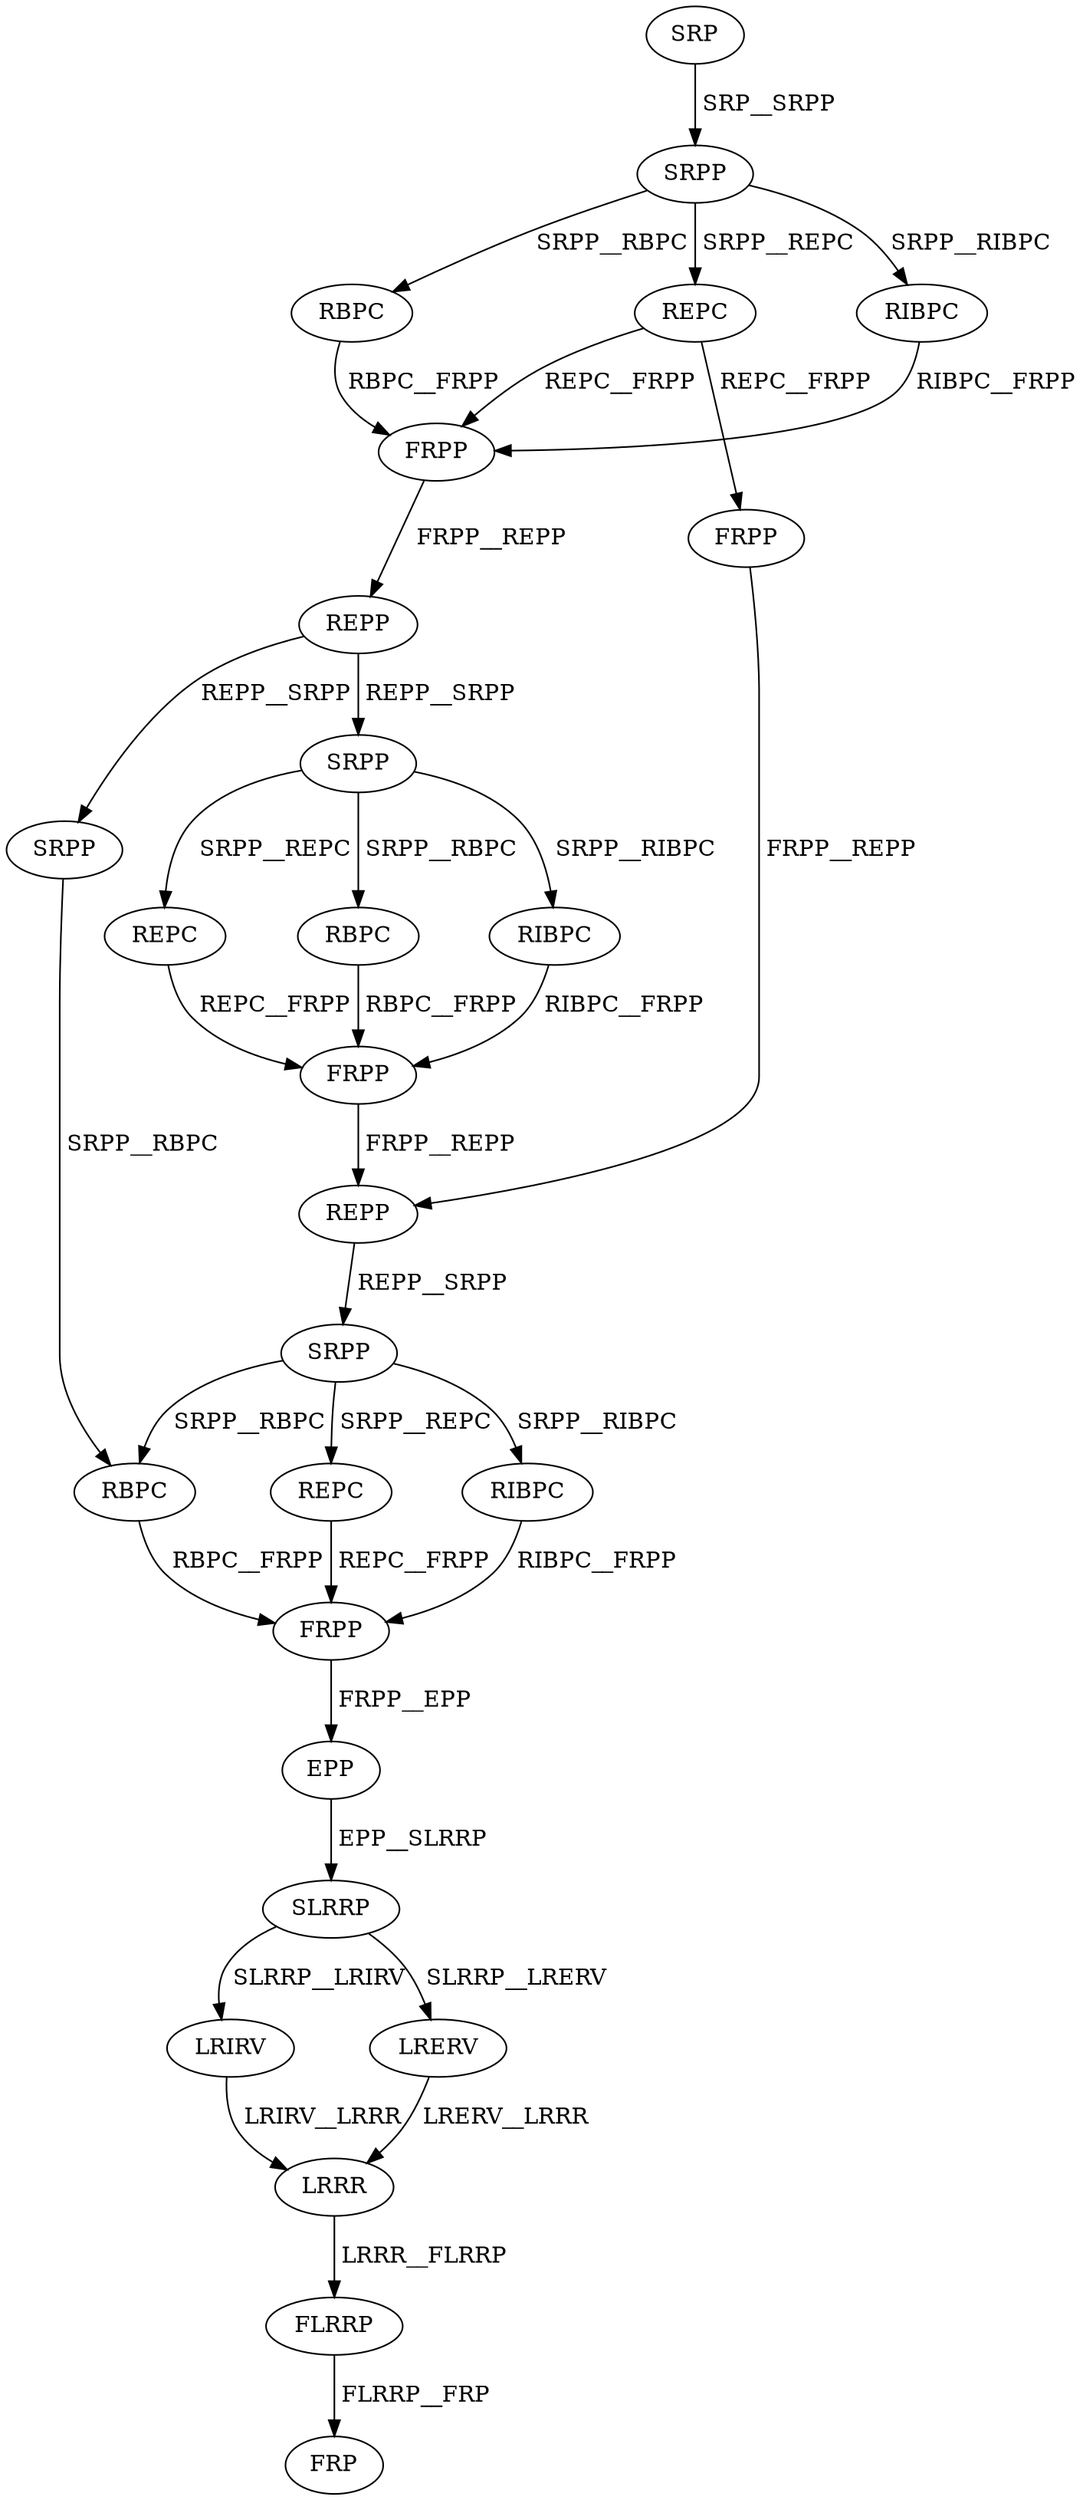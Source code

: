 digraph G { 
1 [label="SRP",color=black,fontcolor=black];
2 [label="SRPP",color=black,fontcolor=black];
3 [label="RIBPC",color=black,fontcolor=black];
4 [label="RBPC",color=black,fontcolor=black];
5 [label="REPC",color=black,fontcolor=black];
6 [label="FRPP",color=black,fontcolor=black];
7 [label="REPP",color=black,fontcolor=black];
8 [label="SRPP",color=black,fontcolor=black];
9 [label="FRPP",color=black,fontcolor=black];
10 [label="RIBPC",color=black,fontcolor=black];
11 [label="REPC",color=black,fontcolor=black];
12 [label="RBPC",color=black,fontcolor=black];
13 [label="FRPP",color=black,fontcolor=black];
14 [label="SRPP",color=black,fontcolor=black];
15 [label="REPP",color=black,fontcolor=black];
16 [label="SRPP",color=black,fontcolor=black];
17 [label="RBPC",color=black,fontcolor=black];
18 [label="RIBPC",color=black,fontcolor=black];
19 [label="REPC",color=black,fontcolor=black];
20 [label="FRPP",color=black,fontcolor=black];
21 [label="EPP",color=black,fontcolor=black];
22 [label="SLRRP",color=black,fontcolor=black];
23 [label="LRIRV",color=black,fontcolor=black];
24 [label="LRERV",color=black,fontcolor=black];
25 [label="LRRR",color=black,fontcolor=black];
26 [label="FLRRP",color=black,fontcolor=black];
27 [label="FRP",color=black,fontcolor=black];
1->2[label=" SRP__SRPP",color=black,fontcolor=black];
2->3[label=" SRPP__RIBPC",color=black,fontcolor=black];
2->4[label=" SRPP__RBPC",color=black,fontcolor=black];
2->5[label=" SRPP__REPC",color=black,fontcolor=black];
3->6[label=" RIBPC__FRPP",color=black,fontcolor=black];
4->6[label=" RBPC__FRPP",color=black,fontcolor=black];
5->6[label=" REPC__FRPP",color=black,fontcolor=black];
5->9[label=" REPC__FRPP",color=black,fontcolor=black];
6->7[label=" FRPP__REPP",color=black,fontcolor=black];
7->8[label=" REPP__SRPP",color=black,fontcolor=black];
7->14[label=" REPP__SRPP",color=black,fontcolor=black];
8->10[label=" SRPP__RIBPC",color=black,fontcolor=black];
8->11[label=" SRPP__REPC",color=black,fontcolor=black];
8->12[label=" SRPP__RBPC",color=black,fontcolor=black];
9->15[label=" FRPP__REPP",color=black,fontcolor=black];
10->13[label=" RIBPC__FRPP",color=black,fontcolor=black];
11->13[label=" REPC__FRPP",color=black,fontcolor=black];
12->13[label=" RBPC__FRPP",color=black,fontcolor=black];
13->15[label=" FRPP__REPP",color=black,fontcolor=black];
14->17[label=" SRPP__RBPC",color=black,fontcolor=black];
15->16[label=" REPP__SRPP",color=black,fontcolor=black];
16->17[label=" SRPP__RBPC",color=black,fontcolor=black];
16->18[label=" SRPP__RIBPC",color=black,fontcolor=black];
16->19[label=" SRPP__REPC",color=black,fontcolor=black];
17->20[label=" RBPC__FRPP",color=black,fontcolor=black];
18->20[label=" RIBPC__FRPP",color=black,fontcolor=black];
19->20[label=" REPC__FRPP",color=black,fontcolor=black];
20->21[label=" FRPP__EPP",color=black,fontcolor=black];
21->22[label=" EPP__SLRRP",color=black,fontcolor=black];
22->23[label=" SLRRP__LRIRV",color=black,fontcolor=black];
22->24[label=" SLRRP__LRERV",color=black,fontcolor=black];
23->25[label=" LRIRV__LRRR",color=black,fontcolor=black];
24->25[label=" LRERV__LRRR",color=black,fontcolor=black];
25->26[label=" LRRR__FLRRP",color=black,fontcolor=black];
26->27[label=" FLRRP__FRP",color=black,fontcolor=black];
}
